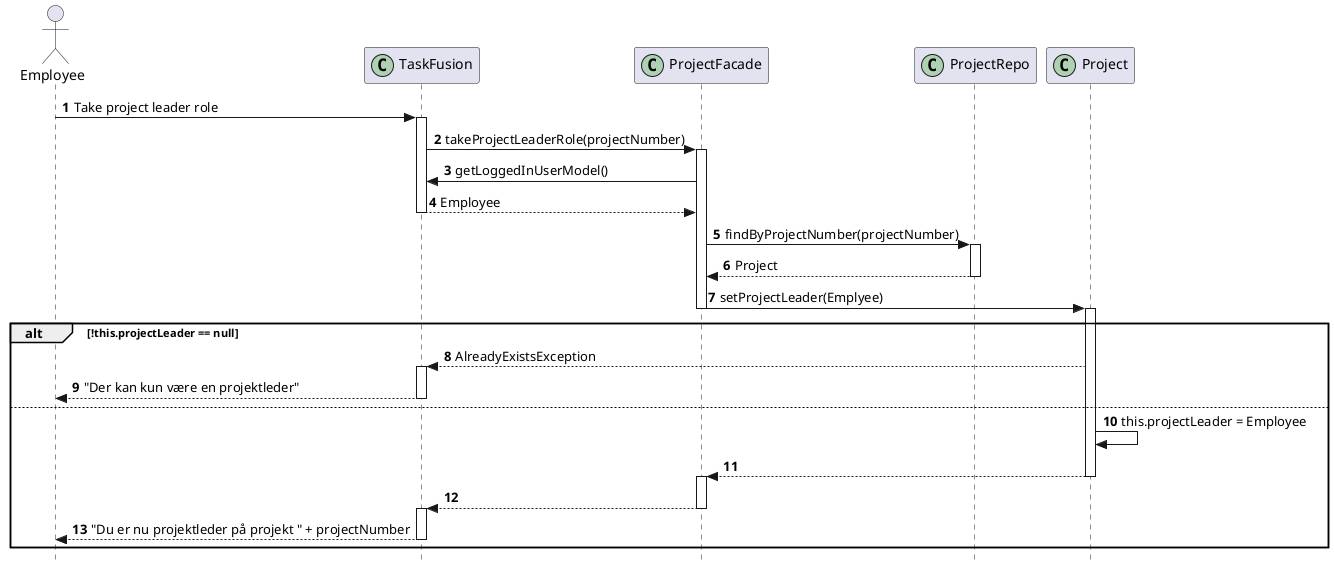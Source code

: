 @startuml seqTakePLRole
autonumber
hide footbox
skinparam style strictuml
hide unlinked
actor "Employee" as emp
participant "TaskFusion" as app << (C,#ADD1B2) >>
participant "ProjectFacade" as projectfacade << (C,#ADD1B2) >>
participant "ProjectRepo" as projectrepo << (C,#ADD1B2) >>
participant "Project" as project << (C,#ADD1B2) >>

emp -> app++: Take project leader role
app -> projectfacade++: takeProjectLeaderRole(projectNumber)
projectfacade -> app: getLoggedInUserModel()
app --> projectfacade--: Employee
projectfacade -> projectrepo++: findByProjectNumber(projectNumber)
projectrepo --> projectfacade--: Project
projectfacade -> project--++: setProjectLeader(Emplyee)
alt !this.projectLeader == null
    project --> app++: AlreadyExistsException
    app --> emp--: "Der kan kun være en projektleder"
else
    project -> project: this.projectLeader = Employee
    project --> projectfacade--++
    projectfacade --> app--++
    app --> emp--: "Du er nu projektleder på projekt " + projectNumber
end
@enduml